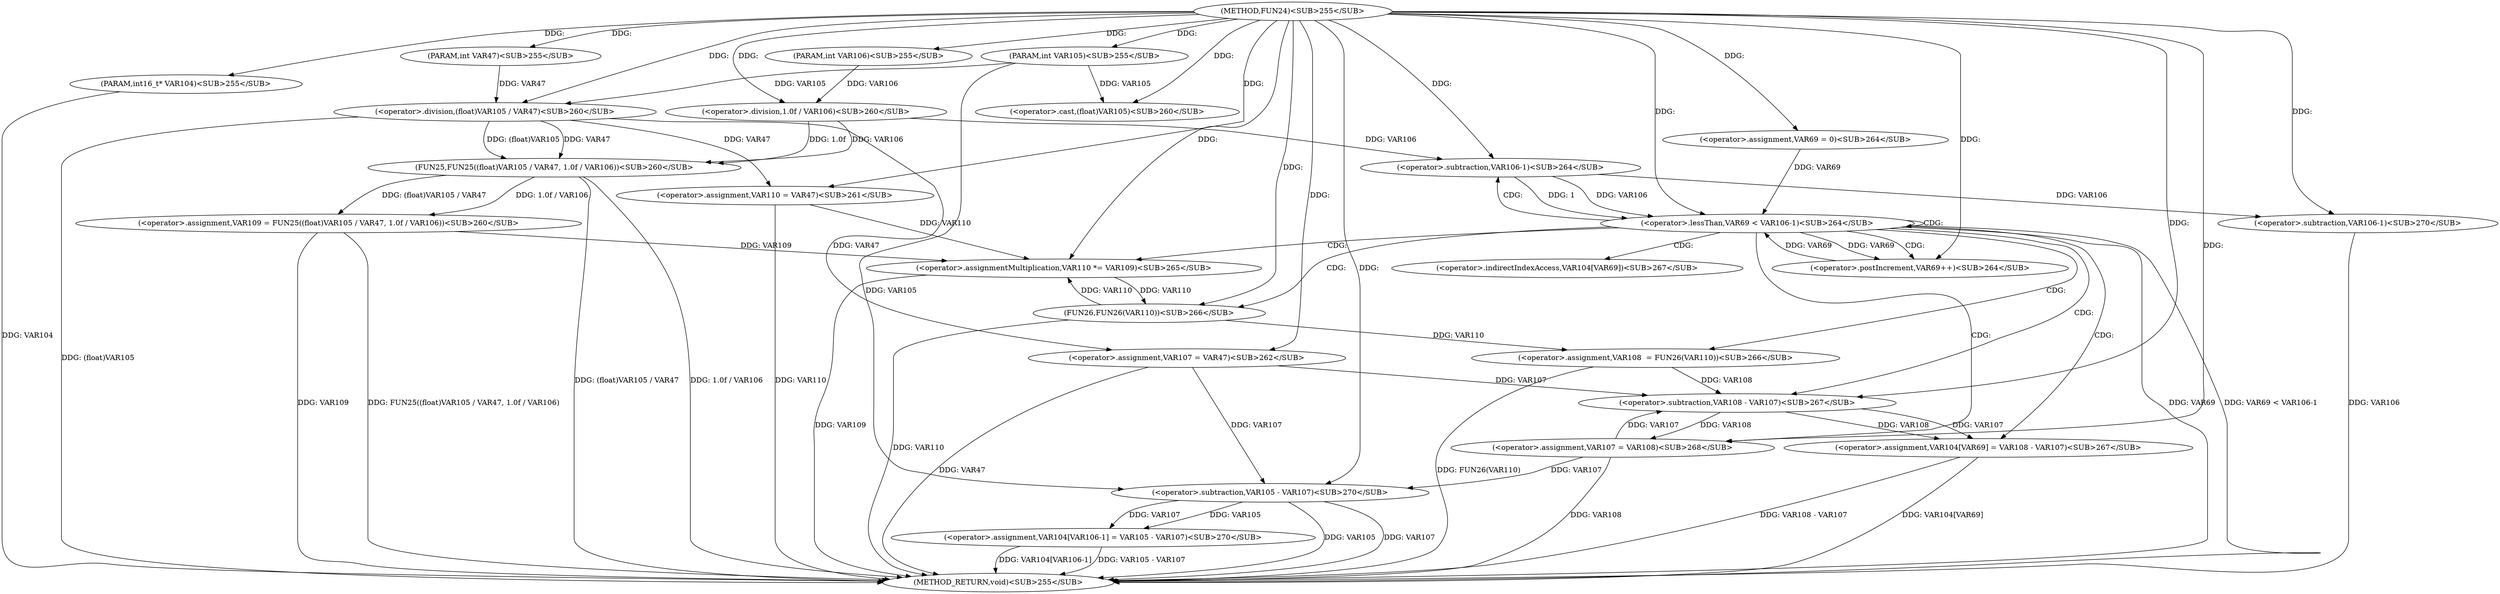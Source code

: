 
digraph "FUN24" {  

"1356" [label = "(METHOD,FUN24)<SUB>255</SUB>" ]

"1423" [label = "(METHOD_RETURN,void)<SUB>255</SUB>" ]

"1357" [label = "(PARAM,int16_t* VAR104)<SUB>255</SUB>" ]

"1358" [label = "(PARAM,int VAR47)<SUB>255</SUB>" ]

"1359" [label = "(PARAM,int VAR105)<SUB>255</SUB>" ]

"1360" [label = "(PARAM,int VAR106)<SUB>255</SUB>" ]

"1367" [label = "(&lt;operator&gt;.assignment,VAR109 = FUN25((float)VAR105 / VAR47, 1.0f / VAR106))<SUB>260</SUB>" ]

"1378" [label = "(&lt;operator&gt;.assignment,VAR110 = VAR47)<SUB>261</SUB>" ]

"1381" [label = "(&lt;operator&gt;.assignment,VAR107 = VAR47)<SUB>262</SUB>" ]

"1414" [label = "(&lt;operator&gt;.assignment,VAR104[VAR106-1] = VAR105 - VAR107)<SUB>270</SUB>" ]

"1389" [label = "(&lt;operator&gt;.lessThan,VAR69 &lt; VAR106-1)<SUB>264</SUB>" ]

"1394" [label = "(&lt;operator&gt;.postIncrement,VAR69++)<SUB>264</SUB>" ]

"1369" [label = "(FUN25,FUN25((float)VAR105 / VAR47, 1.0f / VAR106))<SUB>260</SUB>" ]

"1386" [label = "(&lt;operator&gt;.assignment,VAR69 = 0)<SUB>264</SUB>" ]

"1397" [label = "(&lt;operator&gt;.assignmentMultiplication,VAR110 *= VAR109)<SUB>265</SUB>" ]

"1400" [label = "(&lt;operator&gt;.assignment,VAR108  = FUN26(VAR110))<SUB>266</SUB>" ]

"1404" [label = "(&lt;operator&gt;.assignment,VAR104[VAR69] = VAR108 - VAR107)<SUB>267</SUB>" ]

"1411" [label = "(&lt;operator&gt;.assignment,VAR107 = VAR108)<SUB>268</SUB>" ]

"1420" [label = "(&lt;operator&gt;.subtraction,VAR105 - VAR107)<SUB>270</SUB>" ]

"1370" [label = "(&lt;operator&gt;.division,(float)VAR105 / VAR47)<SUB>260</SUB>" ]

"1375" [label = "(&lt;operator&gt;.division,1.0f / VAR106)<SUB>260</SUB>" ]

"1391" [label = "(&lt;operator&gt;.subtraction,VAR106-1)<SUB>264</SUB>" ]

"1417" [label = "(&lt;operator&gt;.subtraction,VAR106-1)<SUB>270</SUB>" ]

"1371" [label = "(&lt;operator&gt;.cast,(float)VAR105)<SUB>260</SUB>" ]

"1402" [label = "(FUN26,FUN26(VAR110))<SUB>266</SUB>" ]

"1408" [label = "(&lt;operator&gt;.subtraction,VAR108 - VAR107)<SUB>267</SUB>" ]

"1405" [label = "(&lt;operator&gt;.indirectIndexAccess,VAR104[VAR69])<SUB>267</SUB>" ]

  "1357" -> "1423"  [ label = "DDG: VAR104"] 

  "1367" -> "1423"  [ label = "DDG: VAR109"] 

  "1370" -> "1423"  [ label = "DDG: (float)VAR105"] 

  "1369" -> "1423"  [ label = "DDG: (float)VAR105 / VAR47"] 

  "1369" -> "1423"  [ label = "DDG: 1.0f / VAR106"] 

  "1367" -> "1423"  [ label = "DDG: FUN25((float)VAR105 / VAR47, 1.0f / VAR106)"] 

  "1378" -> "1423"  [ label = "DDG: VAR110"] 

  "1381" -> "1423"  [ label = "DDG: VAR47"] 

  "1389" -> "1423"  [ label = "DDG: VAR69"] 

  "1389" -> "1423"  [ label = "DDG: VAR69 &lt; VAR106-1"] 

  "1417" -> "1423"  [ label = "DDG: VAR106"] 

  "1414" -> "1423"  [ label = "DDG: VAR104[VAR106-1]"] 

  "1420" -> "1423"  [ label = "DDG: VAR105"] 

  "1420" -> "1423"  [ label = "DDG: VAR107"] 

  "1414" -> "1423"  [ label = "DDG: VAR105 - VAR107"] 

  "1397" -> "1423"  [ label = "DDG: VAR109"] 

  "1402" -> "1423"  [ label = "DDG: VAR110"] 

  "1400" -> "1423"  [ label = "DDG: FUN26(VAR110)"] 

  "1404" -> "1423"  [ label = "DDG: VAR104[VAR69]"] 

  "1404" -> "1423"  [ label = "DDG: VAR108 - VAR107"] 

  "1411" -> "1423"  [ label = "DDG: VAR108"] 

  "1356" -> "1357"  [ label = "DDG: "] 

  "1356" -> "1358"  [ label = "DDG: "] 

  "1356" -> "1359"  [ label = "DDG: "] 

  "1356" -> "1360"  [ label = "DDG: "] 

  "1369" -> "1367"  [ label = "DDG: (float)VAR105 / VAR47"] 

  "1369" -> "1367"  [ label = "DDG: 1.0f / VAR106"] 

  "1370" -> "1378"  [ label = "DDG: VAR47"] 

  "1356" -> "1378"  [ label = "DDG: "] 

  "1356" -> "1381"  [ label = "DDG: "] 

  "1370" -> "1381"  [ label = "DDG: VAR47"] 

  "1420" -> "1414"  [ label = "DDG: VAR105"] 

  "1420" -> "1414"  [ label = "DDG: VAR107"] 

  "1370" -> "1369"  [ label = "DDG: (float)VAR105"] 

  "1370" -> "1369"  [ label = "DDG: VAR47"] 

  "1375" -> "1369"  [ label = "DDG: 1.0f"] 

  "1375" -> "1369"  [ label = "DDG: VAR106"] 

  "1356" -> "1386"  [ label = "DDG: "] 

  "1386" -> "1389"  [ label = "DDG: VAR69"] 

  "1394" -> "1389"  [ label = "DDG: VAR69"] 

  "1356" -> "1389"  [ label = "DDG: "] 

  "1391" -> "1389"  [ label = "DDG: VAR106"] 

  "1391" -> "1389"  [ label = "DDG: 1"] 

  "1389" -> "1394"  [ label = "DDG: VAR69"] 

  "1356" -> "1394"  [ label = "DDG: "] 

  "1367" -> "1397"  [ label = "DDG: VAR109"] 

  "1356" -> "1397"  [ label = "DDG: "] 

  "1402" -> "1400"  [ label = "DDG: VAR110"] 

  "1408" -> "1404"  [ label = "DDG: VAR108"] 

  "1408" -> "1404"  [ label = "DDG: VAR107"] 

  "1408" -> "1411"  [ label = "DDG: VAR108"] 

  "1356" -> "1411"  [ label = "DDG: "] 

  "1356" -> "1420"  [ label = "DDG: "] 

  "1359" -> "1420"  [ label = "DDG: VAR105"] 

  "1381" -> "1420"  [ label = "DDG: VAR107"] 

  "1411" -> "1420"  [ label = "DDG: VAR107"] 

  "1359" -> "1370"  [ label = "DDG: VAR105"] 

  "1356" -> "1370"  [ label = "DDG: "] 

  "1358" -> "1370"  [ label = "DDG: VAR47"] 

  "1356" -> "1375"  [ label = "DDG: "] 

  "1360" -> "1375"  [ label = "DDG: VAR106"] 

  "1375" -> "1391"  [ label = "DDG: VAR106"] 

  "1356" -> "1391"  [ label = "DDG: "] 

  "1378" -> "1397"  [ label = "DDG: VAR110"] 

  "1402" -> "1397"  [ label = "DDG: VAR110"] 

  "1391" -> "1417"  [ label = "DDG: VAR106"] 

  "1356" -> "1417"  [ label = "DDG: "] 

  "1359" -> "1371"  [ label = "DDG: VAR105"] 

  "1356" -> "1371"  [ label = "DDG: "] 

  "1397" -> "1402"  [ label = "DDG: VAR110"] 

  "1356" -> "1402"  [ label = "DDG: "] 

  "1400" -> "1408"  [ label = "DDG: VAR108"] 

  "1356" -> "1408"  [ label = "DDG: "] 

  "1381" -> "1408"  [ label = "DDG: VAR107"] 

  "1411" -> "1408"  [ label = "DDG: VAR107"] 

  "1389" -> "1411"  [ label = "CDG: "] 

  "1389" -> "1405"  [ label = "CDG: "] 

  "1389" -> "1391"  [ label = "CDG: "] 

  "1389" -> "1400"  [ label = "CDG: "] 

  "1389" -> "1408"  [ label = "CDG: "] 

  "1389" -> "1394"  [ label = "CDG: "] 

  "1389" -> "1389"  [ label = "CDG: "] 

  "1389" -> "1404"  [ label = "CDG: "] 

  "1389" -> "1402"  [ label = "CDG: "] 

  "1389" -> "1397"  [ label = "CDG: "] 

}